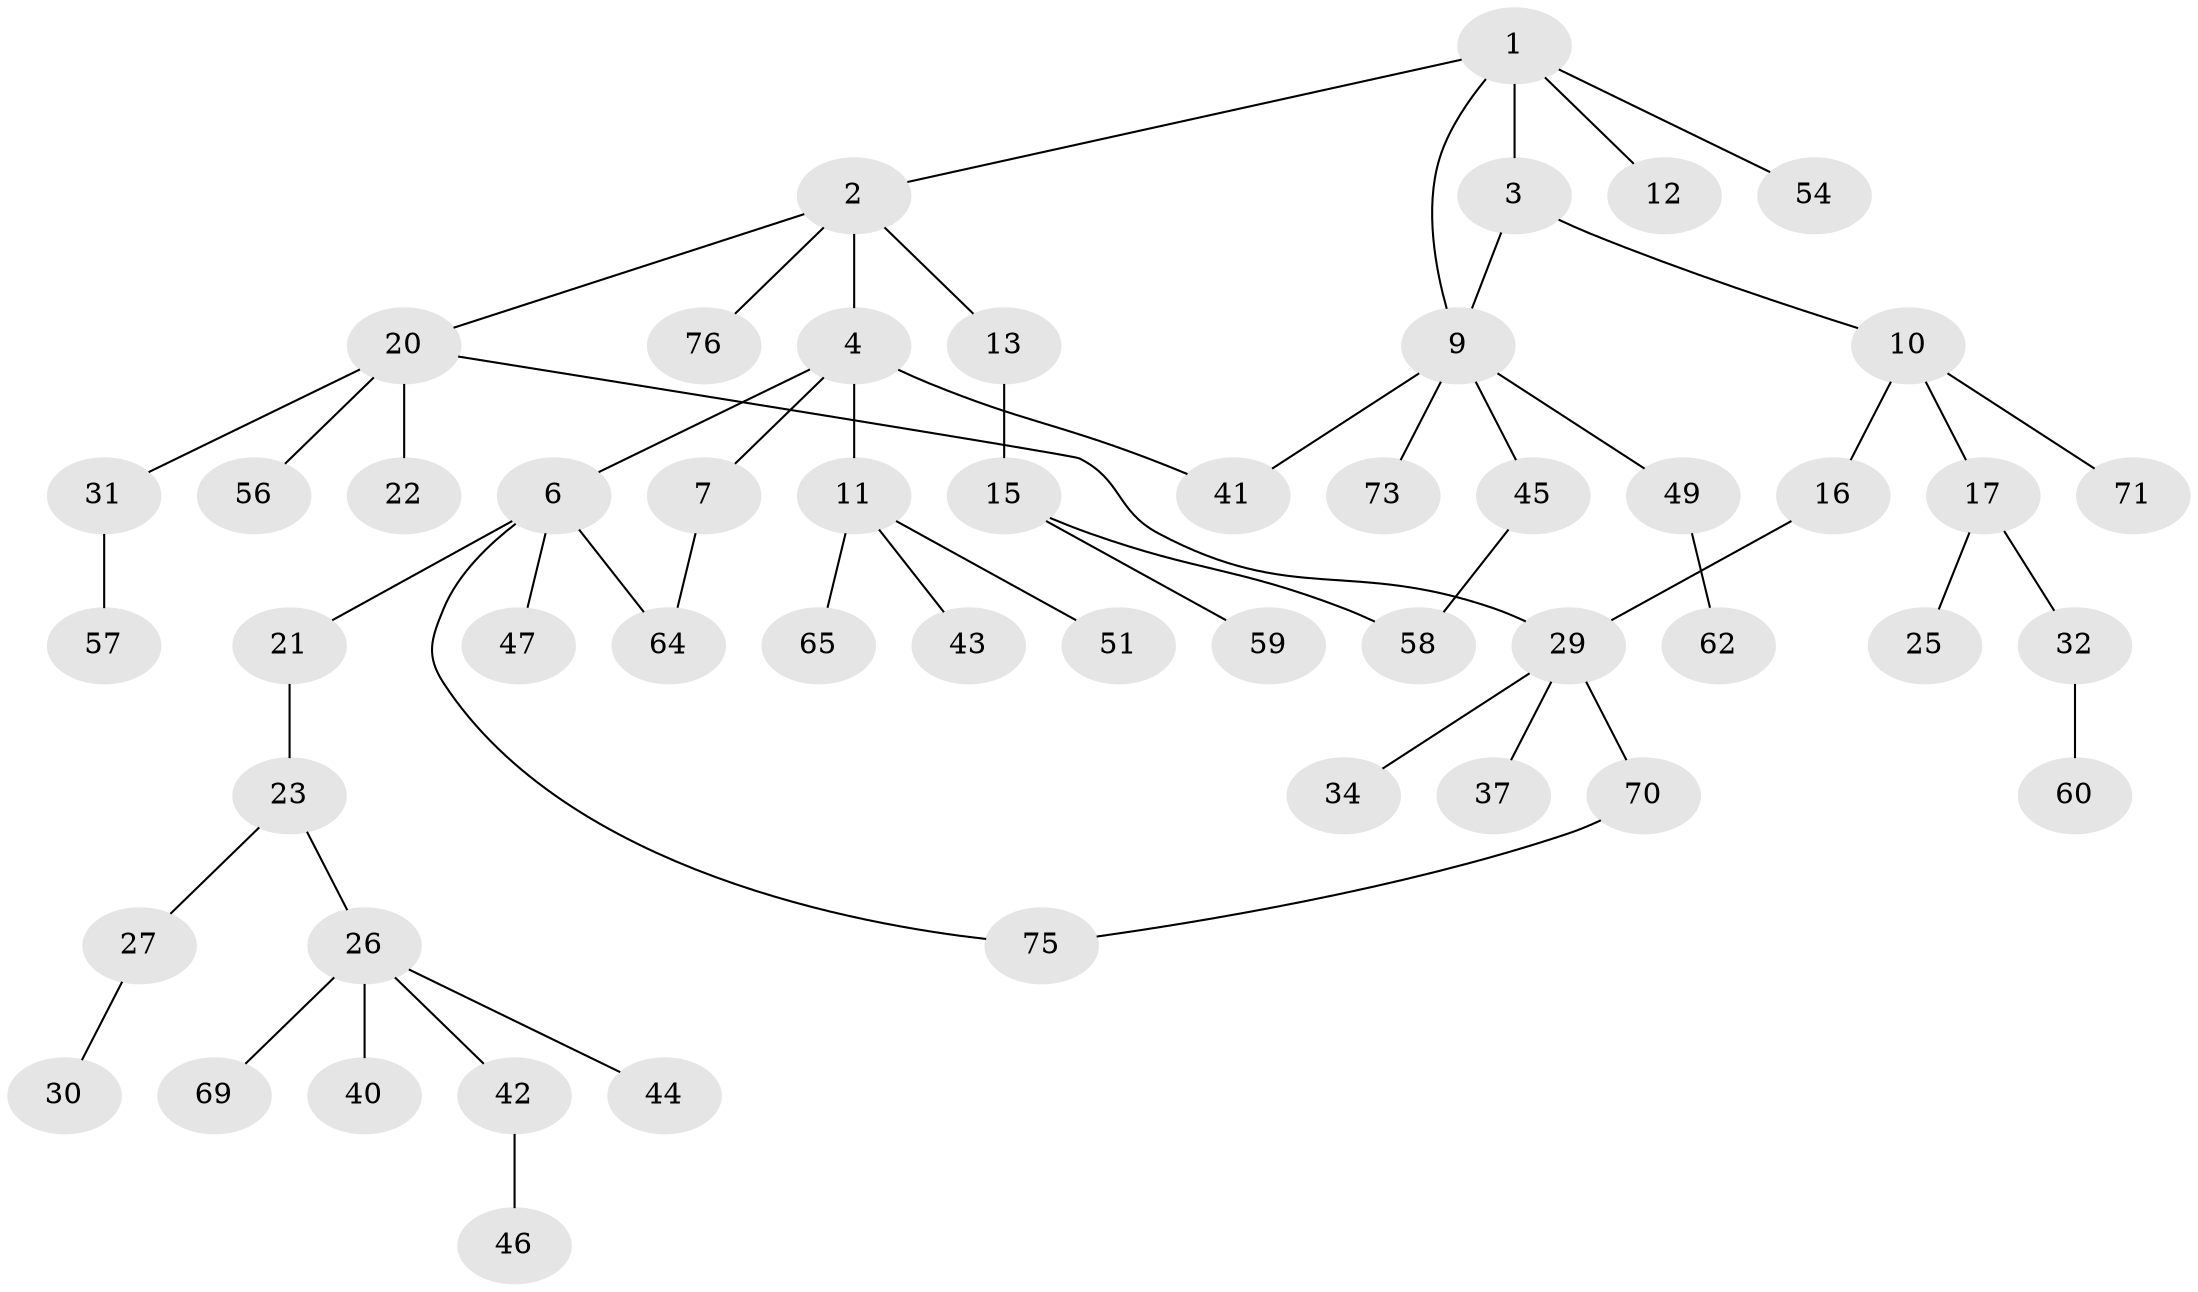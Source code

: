 // original degree distribution, {5: 0.09090909090909091, 3: 0.11688311688311688, 2: 0.37662337662337664, 7: 0.012987012987012988, 4: 0.025974025974025976, 1: 0.37662337662337664}
// Generated by graph-tools (version 1.1) at 2025/41/03/06/25 10:41:25]
// undirected, 52 vertices, 57 edges
graph export_dot {
graph [start="1"]
  node [color=gray90,style=filled];
  1 [super="+5"];
  2 [super="+55"];
  3;
  4 [super="+66"];
  6 [super="+8"];
  7 [super="+67"];
  9 [super="+18"];
  10 [super="+14"];
  11 [super="+35"];
  12;
  13 [super="+33"];
  15 [super="+24"];
  16;
  17 [super="+19"];
  20 [super="+28"];
  21;
  22;
  23 [super="+38"];
  25;
  26 [super="+63"];
  27;
  29 [super="+39"];
  30 [super="+48"];
  31;
  32 [super="+50"];
  34 [super="+36"];
  37 [super="+61"];
  40 [super="+68"];
  41;
  42 [super="+52"];
  43;
  44 [super="+72"];
  45;
  46;
  47;
  49;
  51 [super="+53"];
  54;
  56;
  57;
  58;
  59;
  60;
  62 [super="+74"];
  64;
  65;
  69;
  70;
  71;
  73;
  75 [super="+77"];
  76;
  1 -- 2;
  1 -- 3;
  1 -- 54;
  1 -- 9;
  1 -- 12;
  2 -- 4;
  2 -- 13;
  2 -- 20;
  2 -- 76;
  3 -- 9;
  3 -- 10;
  4 -- 6;
  4 -- 7;
  4 -- 11;
  4 -- 41;
  6 -- 47;
  6 -- 64;
  6 -- 75;
  6 -- 21;
  7 -- 64;
  9 -- 41;
  9 -- 45;
  9 -- 49;
  9 -- 73;
  10 -- 16;
  10 -- 17;
  10 -- 71;
  11 -- 51;
  11 -- 65;
  11 -- 43;
  13 -- 15;
  15 -- 59;
  15 -- 58;
  16 -- 29;
  17 -- 25;
  17 -- 32;
  20 -- 22;
  20 -- 31;
  20 -- 56;
  20 -- 29;
  21 -- 23;
  23 -- 26;
  23 -- 27;
  26 -- 40;
  26 -- 42;
  26 -- 44;
  26 -- 69;
  27 -- 30;
  29 -- 34;
  29 -- 37;
  29 -- 70;
  31 -- 57;
  32 -- 60;
  42 -- 46;
  45 -- 58;
  49 -- 62;
  70 -- 75;
}
